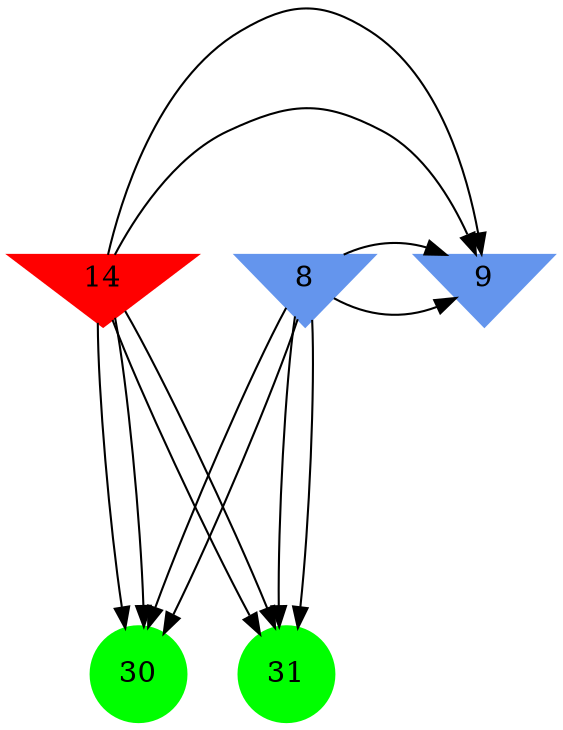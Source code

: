 digraph brain {
	ranksep=2.0;
	8 [shape=invtriangle,style=filled,color=cornflowerblue];
	9 [shape=invtriangle,style=filled,color=cornflowerblue];
	14 [shape=invtriangle,style=filled,color=red];
	30 [shape=circle,style=filled,color=green];
	31 [shape=circle,style=filled,color=green];
	14	->	30;
	14	->	9;
	14	->	31;
	8	->	30;
	8	->	9;
	8	->	31;
	14	->	30;
	14	->	9;
	14	->	31;
	8	->	30;
	8	->	9;
	8	->	31;
	{ rank=same; 8; 9; 14; }
	{ rank=same; }
	{ rank=same; 30; 31; }
}
